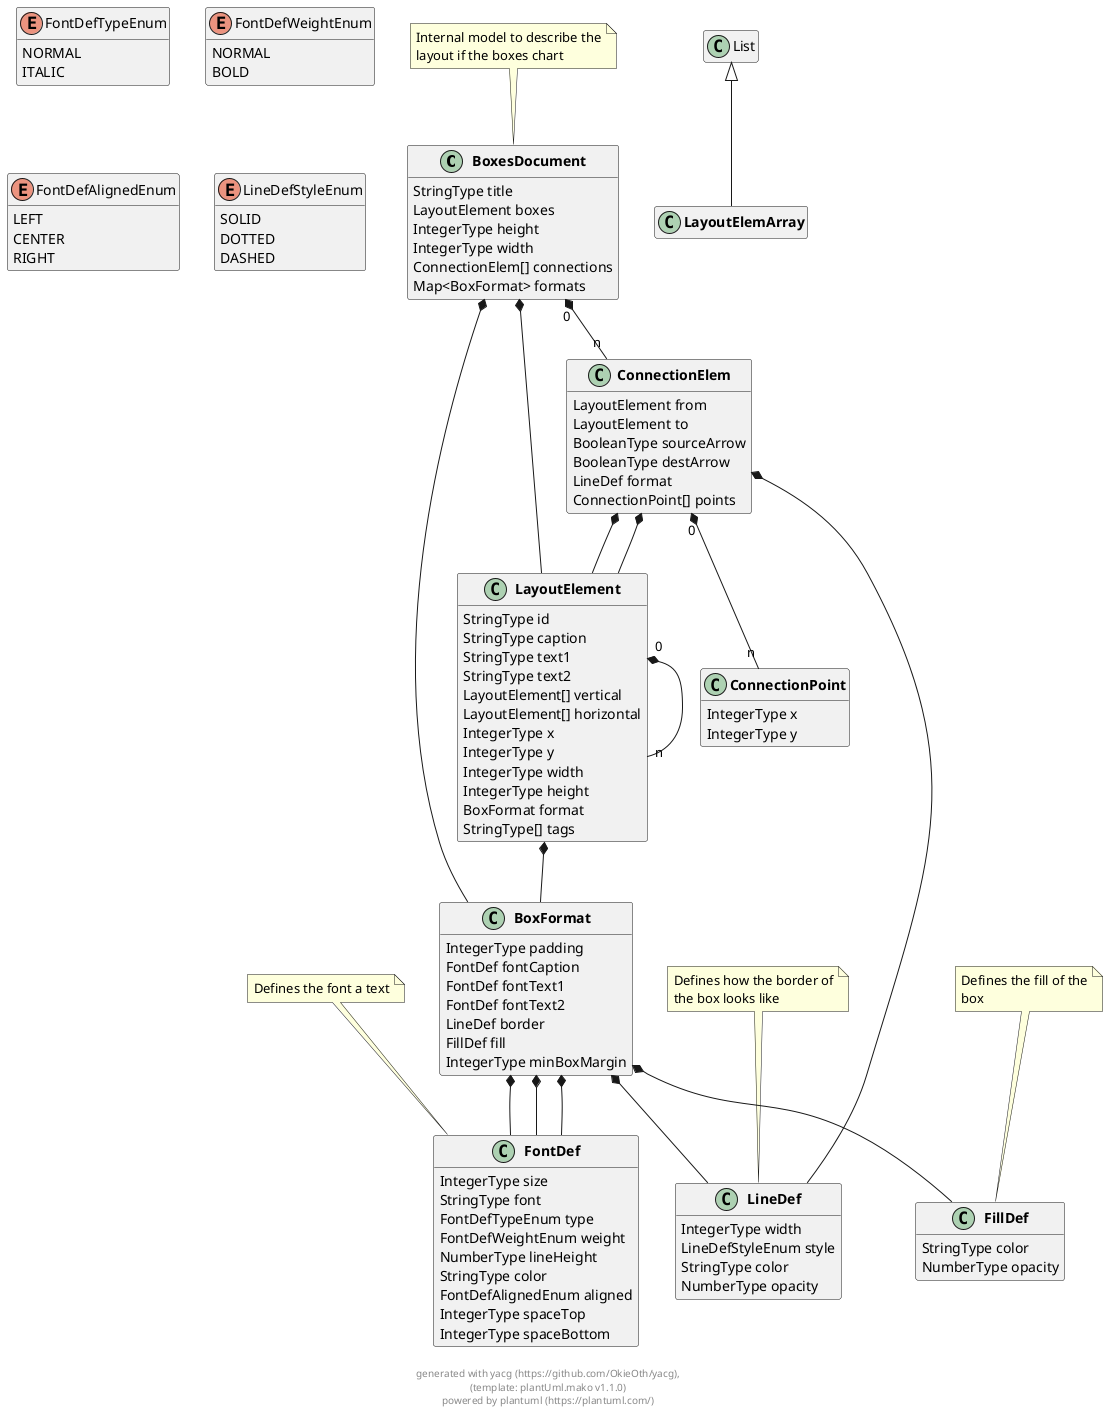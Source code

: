 
@startuml
hide empty methods
hide empty fields


class "**BoxesDocument**" as BoxesDocument {
        StringType title
        LayoutElement boxes
        IntegerType height
        IntegerType width
        ConnectionElem[] connections
        Map<BoxFormat> formats
}
note top: Internal model to describe the\nlayout if the boxes chart

 

class "**LayoutElement**" as LayoutElement {
        StringType id
        StringType caption
        StringType text1
        StringType text2
        LayoutElement[] vertical
        LayoutElement[] horizontal
        IntegerType x
        IntegerType y
        IntegerType width
        IntegerType height
        BoxFormat format
        StringType[] tags
}

 

class "**ConnectionElem**" as ConnectionElem {
        LayoutElement from
        LayoutElement to
        BooleanType sourceArrow
        BooleanType destArrow
        LineDef format
        ConnectionPoint[] points
}

 


class "**BoxFormat**" as BoxFormat {
        IntegerType padding
        FontDef fontCaption
        FontDef fontText1
        FontDef fontText2
        LineDef border
        FillDef fill
        IntegerType minBoxMargin
}

 

class "**LayoutElemArray**" as LayoutElemArray extends List {
}

class "**ConnectionPoint**" as ConnectionPoint {
        IntegerType x
        IntegerType y
}

 

class "**FontDef**" as FontDef {
        IntegerType size
        StringType font
        FontDefTypeEnum type
        FontDefWeightEnum weight
        NumberType lineHeight
        StringType color
        FontDefAlignedEnum aligned
        IntegerType spaceTop
        IntegerType spaceBottom
}
note top: Defines the font a text

 

enum "FontDefTypeEnum" as FontDefTypeEnum {
    NORMAL
    ITALIC
}

enum "FontDefWeightEnum" as FontDefWeightEnum {
    NORMAL
    BOLD
}

enum "FontDefAlignedEnum" as FontDefAlignedEnum {
    LEFT
    CENTER
    RIGHT
}

class "**LineDef**" as LineDef {
        IntegerType width
        LineDefStyleEnum style
        StringType color
        NumberType opacity
}
note top: Defines how the border of\nthe box looks like

 

enum "LineDefStyleEnum" as LineDefStyleEnum {
    SOLID
    DOTTED
    DASHED
}

class "**FillDef**" as FillDef {
        StringType color
        NumberType opacity
}
note top: Defines the fill of the\nbox

 


    

BoxesDocument  *--  LayoutElement



BoxesDocument "0" *-- "n" ConnectionElem

BoxesDocument  *--  BoxFormat

    




LayoutElement "0" *-- "n" LayoutElement






LayoutElement  *--  BoxFormat


    
ConnectionElem  *--  LayoutElement

ConnectionElem  *--  LayoutElement



ConnectionElem  *--  LineDef

ConnectionElem "0" *-- "n" ConnectionPoint

    
    

BoxFormat  *--  FontDef

BoxFormat  *--  FontDef

BoxFormat  *--  FontDef

BoxFormat  *--  LineDef

BoxFormat  *--  FillDef


    
    


    









    
    
    
    




    
    



footer \ngenerated with yacg (https://github.com/OkieOth/yacg),\n(template: plantUml.mako v1.1.0)\npowered by plantuml (https://plantuml.com/)
@enduml